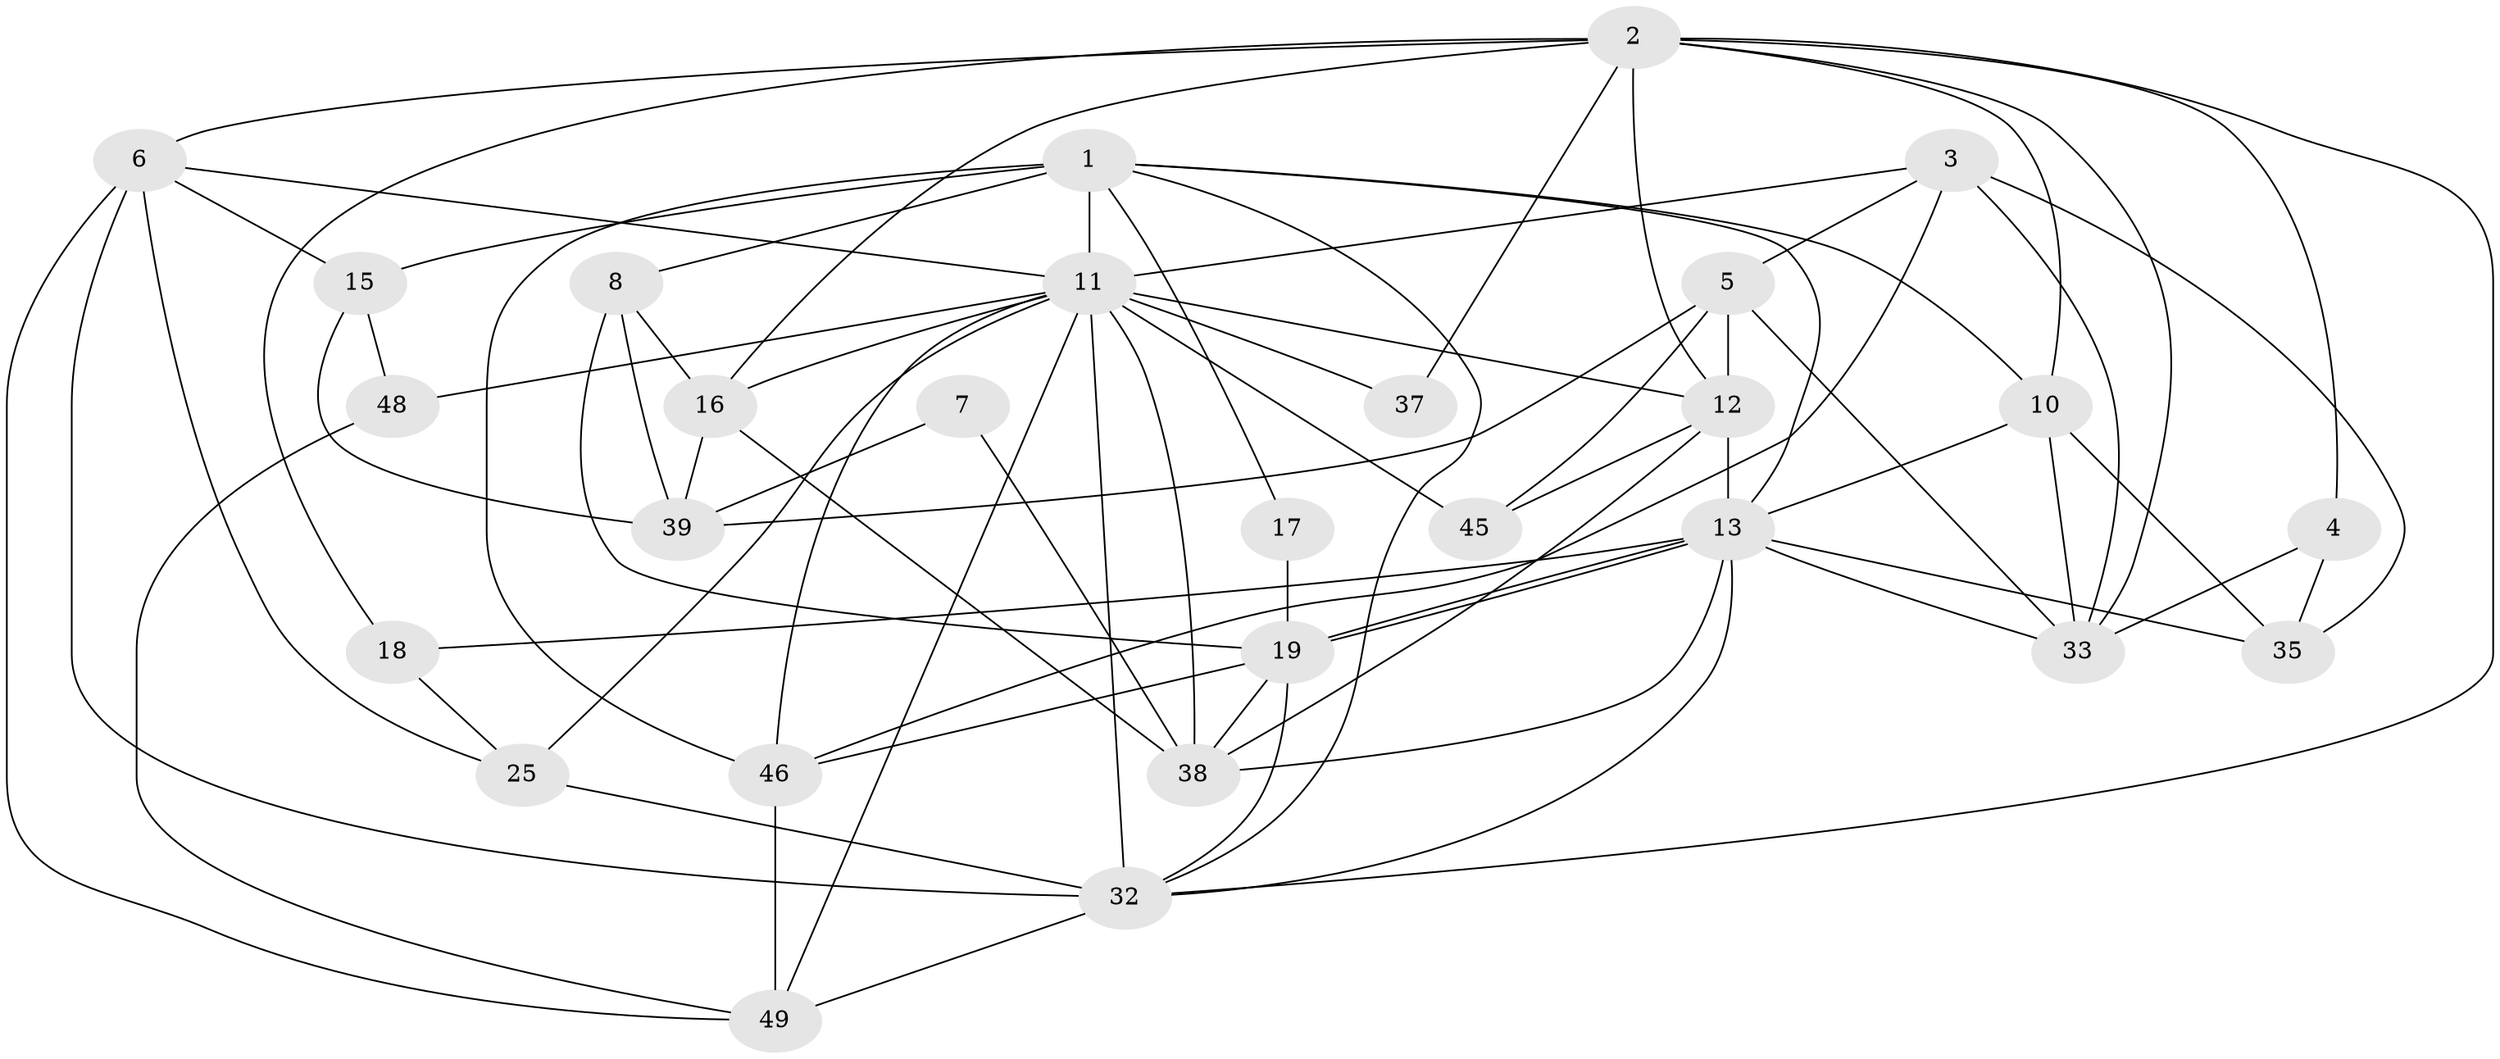 // original degree distribution, {6: 0.08771929824561403, 3: 0.21052631578947367, 5: 0.24561403508771928, 4: 0.3508771929824561, 2: 0.10526315789473684}
// Generated by graph-tools (version 1.1) at 2025/18/03/04/25 18:18:58]
// undirected, 28 vertices, 74 edges
graph export_dot {
graph [start="1"]
  node [color=gray90,style=filled];
  1 [super="+22+34"];
  2 [super="+23+27"];
  3 [super="+14"];
  4;
  5 [super="+31+9"];
  6 [super="+36+51"];
  7;
  8 [super="+43"];
  10 [super="+55"];
  11 [super="+28+21+24"];
  12 [super="+20"];
  13 [super="+29"];
  15;
  16 [super="+26"];
  17;
  18;
  19 [super="+47"];
  25;
  32 [super="+44"];
  33 [super="+54"];
  35;
  37;
  38 [super="+40+41"];
  39;
  45;
  46;
  48;
  49 [super="+52"];
  1 -- 8;
  1 -- 15;
  1 -- 46;
  1 -- 17;
  1 -- 10;
  1 -- 11 [weight=2];
  1 -- 32;
  1 -- 13;
  2 -- 32;
  2 -- 33;
  2 -- 4;
  2 -- 6;
  2 -- 16;
  2 -- 18;
  2 -- 37;
  2 -- 10;
  2 -- 12;
  3 -- 33;
  3 -- 11;
  3 -- 35;
  3 -- 5;
  3 -- 46;
  4 -- 33;
  4 -- 35;
  5 -- 45 [weight=2];
  5 -- 33;
  5 -- 39;
  5 -- 12;
  6 -- 49;
  6 -- 32;
  6 -- 25;
  6 -- 15;
  6 -- 11;
  7 -- 39;
  7 -- 38 [weight=2];
  8 -- 39 [weight=2];
  8 -- 19;
  8 -- 16;
  10 -- 33;
  10 -- 35;
  10 -- 13;
  11 -- 16 [weight=2];
  11 -- 32;
  11 -- 37;
  11 -- 45;
  11 -- 46;
  11 -- 49;
  11 -- 25;
  11 -- 12;
  11 -- 48;
  11 -- 38;
  12 -- 38;
  12 -- 45;
  12 -- 13 [weight=2];
  13 -- 19;
  13 -- 19;
  13 -- 18;
  13 -- 32;
  13 -- 33;
  13 -- 35;
  13 -- 38 [weight=2];
  15 -- 39;
  15 -- 48;
  16 -- 39;
  16 -- 38;
  17 -- 19;
  18 -- 25;
  19 -- 46;
  19 -- 38;
  19 -- 32;
  25 -- 32;
  32 -- 49;
  46 -- 49;
  48 -- 49;
}
